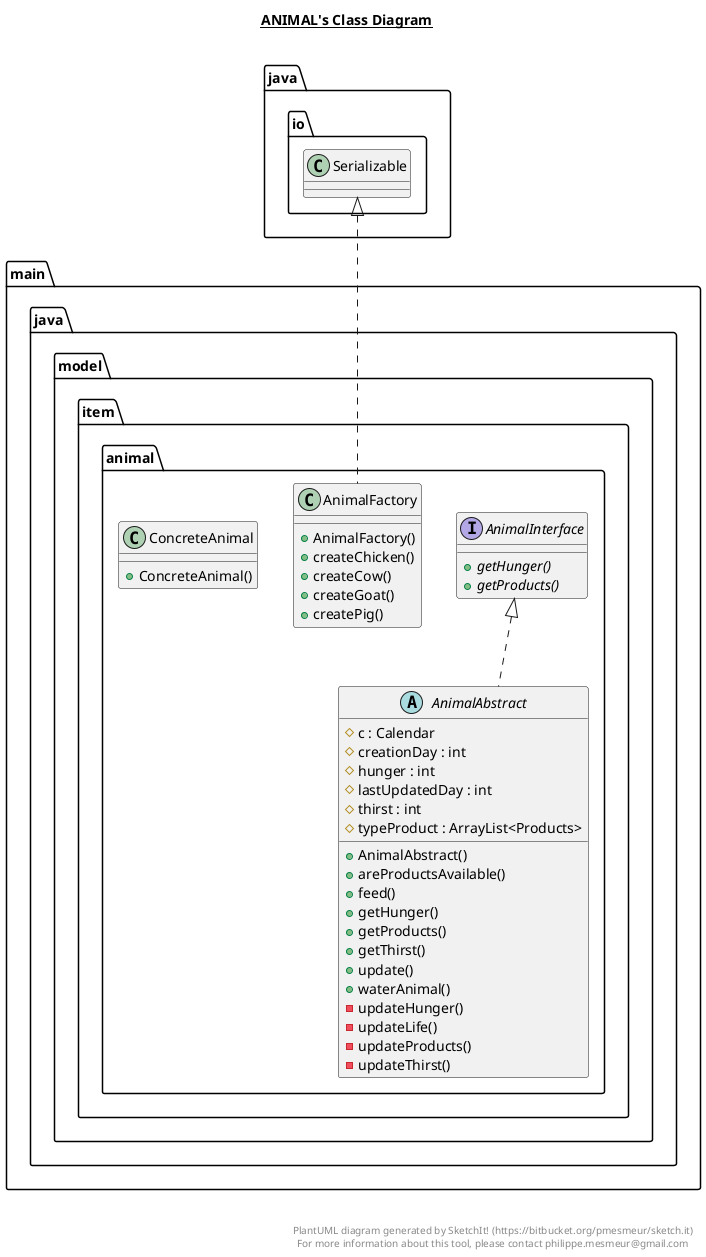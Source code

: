 @startuml

title __ANIMAL's Class Diagram__\n

  namespace main.java.model {
    namespace item {
      namespace animal {
        abstract class main.java.model.item.animal.AnimalAbstract {
            # c : Calendar
            # creationDay : int
            # hunger : int
            # lastUpdatedDay : int
            # thirst : int
            # typeProduct : ArrayList<Products>
            + AnimalAbstract()
            + areProductsAvailable()
            + feed()
            + getHunger()
            + getProducts()
            + getThirst()
            + update()
            + waterAnimal()
            - updateHunger()
            - updateLife()
            - updateProducts()
            - updateThirst()
        }
      }
    }
  }
  

  namespace main.java.model {
    namespace item {
      namespace animal {
        class main.java.model.item.animal.AnimalFactory {
            + AnimalFactory()
            + createChicken()
            + createCow()
            + createGoat()
            + createPig()
        }
      }
    }
  }
  

  namespace main.java.model {
    namespace item {
      namespace animal {
        interface main.java.model.item.animal.AnimalInterface {
            {abstract} + getHunger()
            {abstract} + getProducts()
        }
      }
    }
  }
  

  namespace main.java.model {
    namespace item {
      namespace animal {
        class main.java.model.item.animal.ConcreteAnimal {
            + ConcreteAnimal()
        }
      }
    }
  }
  

  main.java.model.item.animal.AnimalAbstract .up.|> main.java.model.item.animal.AnimalInterface
  main.java.model.item.animal.AnimalFactory .up.|> java.io.Serializable


right footer


PlantUML diagram generated by SketchIt! (https://bitbucket.org/pmesmeur/sketch.it)
For more information about this tool, please contact philippe.mesmeur@gmail.com
endfooter

@enduml
